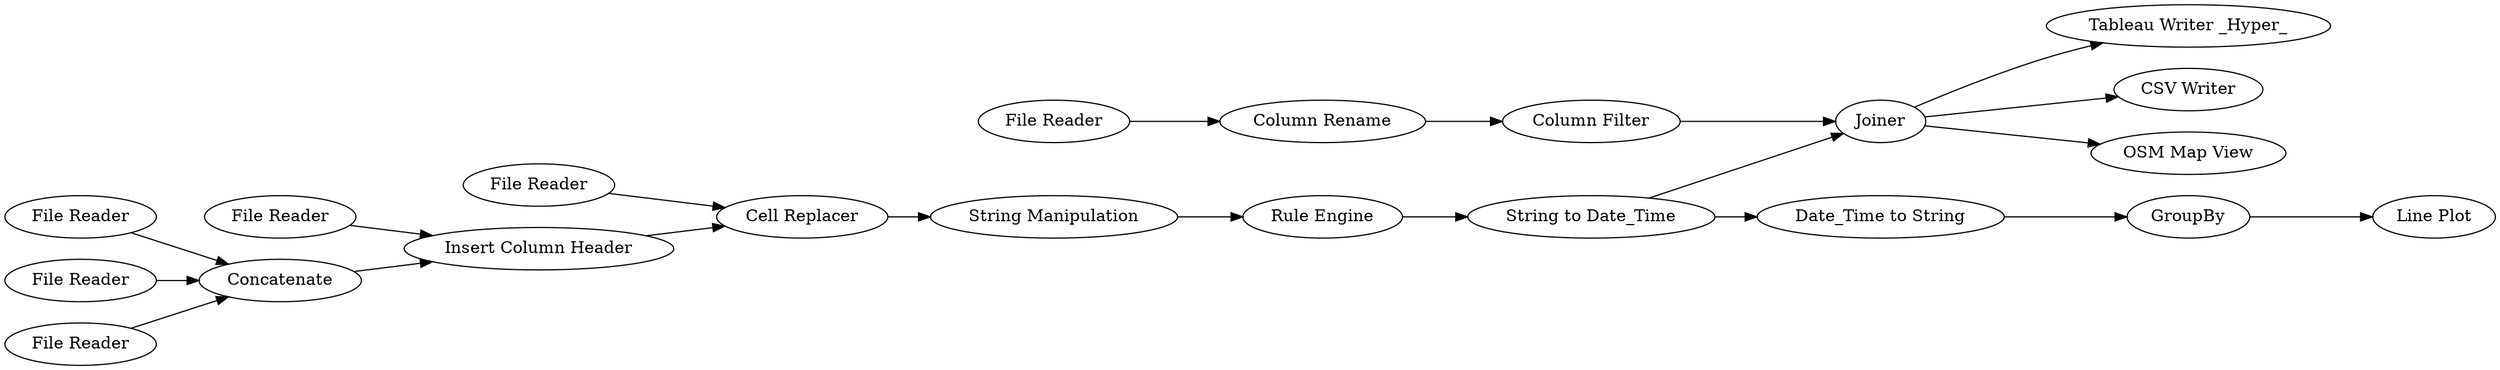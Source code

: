 digraph {
	2 [label="Insert Column Header"]
	3 [label="File Reader"]
	4 [label="String Manipulation"]
	5 [label="String to Date_Time"]
	6 [label="File Reader"]
	7 [label="Column Rename"]
	8 [label="Column Filter"]
	9 [label=Joiner]
	10 [label="File Reader"]
	11 [label="Date_Time to String"]
	12 [label=GroupBy]
	14 [label="Tableau Writer _Hyper_"]
	15 [label="CSV Writer"]
	16 [label="File Reader"]
	18 [label="File Reader"]
	19 [label="Cell Replacer"]
	21 [label="OSM Map View"]
	22 [label="Rule Engine"]
	23 [label="File Reader"]
	24 [label=Concatenate]
	25 [label="Line Plot"]
	2 -> 19
	3 -> 2
	4 -> 22
	5 -> 9
	5 -> 11
	6 -> 7
	7 -> 8
	8 -> 9
	9 -> 15
	9 -> 14
	9 -> 21
	10 -> 24
	11 -> 12
	12 -> 25
	16 -> 24
	18 -> 19
	19 -> 4
	22 -> 5
	23 -> 24
	24 -> 2
	rankdir=LR
}
